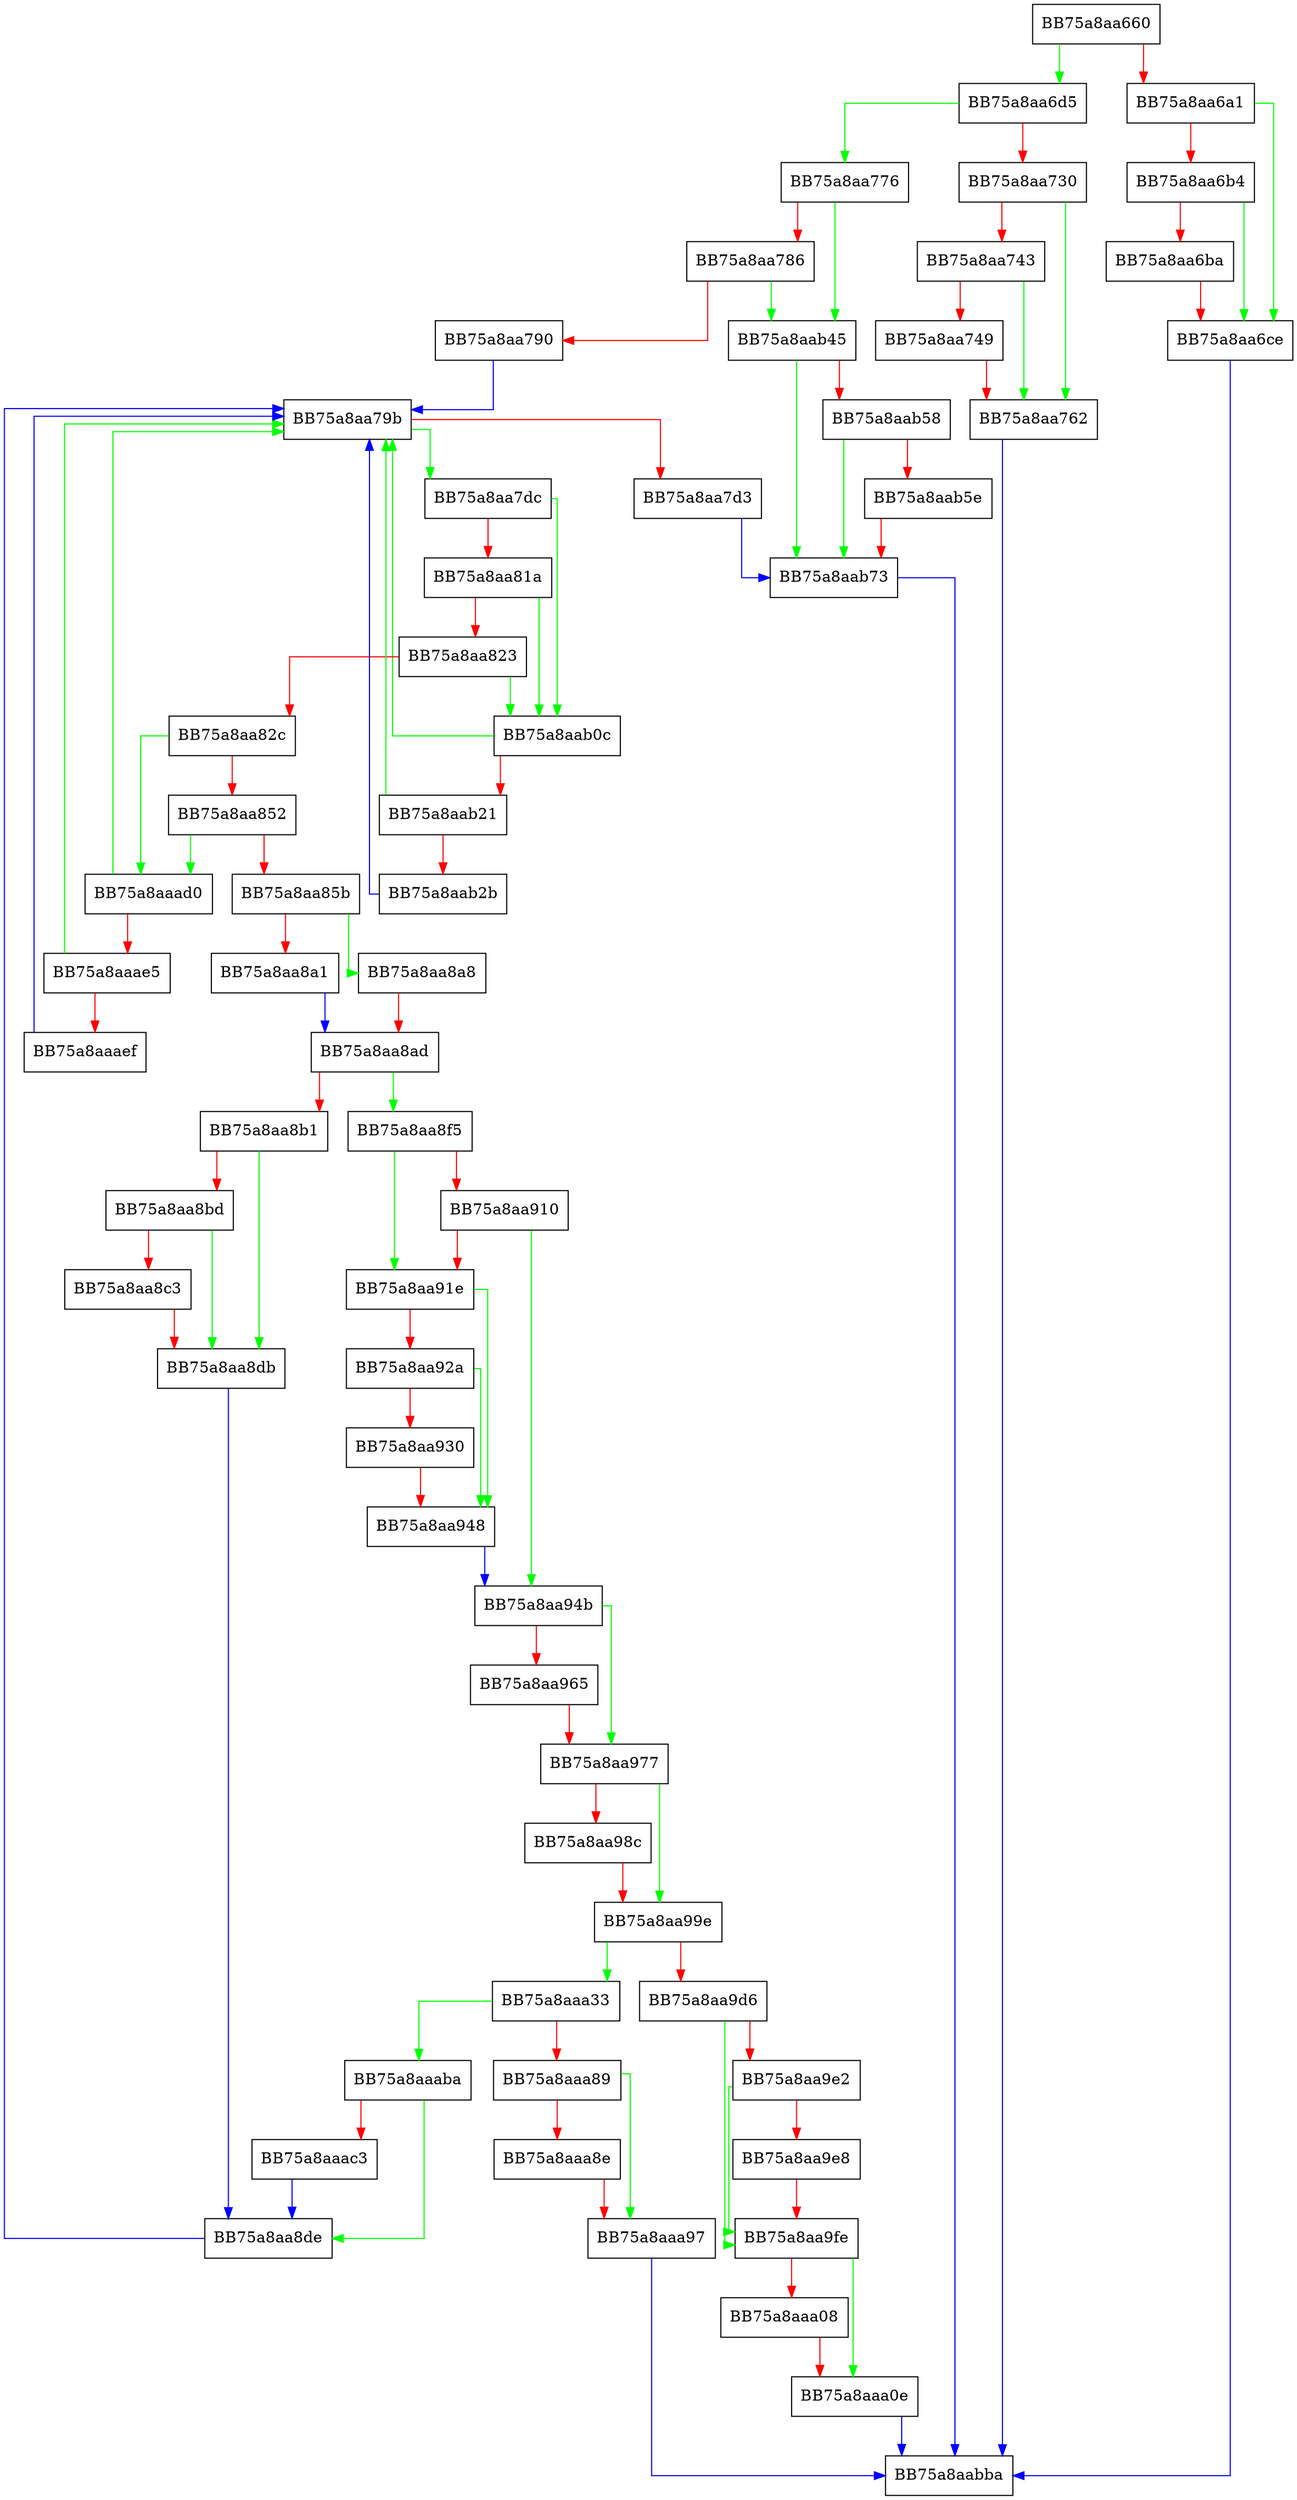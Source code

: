 digraph CollectUnknownAndNonfileSamples {
  node [shape="box"];
  graph [splines=ortho];
  BB75a8aa660 -> BB75a8aa6d5 [color="green"];
  BB75a8aa660 -> BB75a8aa6a1 [color="red"];
  BB75a8aa6a1 -> BB75a8aa6ce [color="green"];
  BB75a8aa6a1 -> BB75a8aa6b4 [color="red"];
  BB75a8aa6b4 -> BB75a8aa6ce [color="green"];
  BB75a8aa6b4 -> BB75a8aa6ba [color="red"];
  BB75a8aa6ba -> BB75a8aa6ce [color="red"];
  BB75a8aa6ce -> BB75a8aabba [color="blue"];
  BB75a8aa6d5 -> BB75a8aa776 [color="green"];
  BB75a8aa6d5 -> BB75a8aa730 [color="red"];
  BB75a8aa730 -> BB75a8aa762 [color="green"];
  BB75a8aa730 -> BB75a8aa743 [color="red"];
  BB75a8aa743 -> BB75a8aa762 [color="green"];
  BB75a8aa743 -> BB75a8aa749 [color="red"];
  BB75a8aa749 -> BB75a8aa762 [color="red"];
  BB75a8aa762 -> BB75a8aabba [color="blue"];
  BB75a8aa776 -> BB75a8aab45 [color="green"];
  BB75a8aa776 -> BB75a8aa786 [color="red"];
  BB75a8aa786 -> BB75a8aab45 [color="green"];
  BB75a8aa786 -> BB75a8aa790 [color="red"];
  BB75a8aa790 -> BB75a8aa79b [color="blue"];
  BB75a8aa79b -> BB75a8aa7dc [color="green"];
  BB75a8aa79b -> BB75a8aa7d3 [color="red"];
  BB75a8aa7d3 -> BB75a8aab73 [color="blue"];
  BB75a8aa7dc -> BB75a8aab0c [color="green"];
  BB75a8aa7dc -> BB75a8aa81a [color="red"];
  BB75a8aa81a -> BB75a8aab0c [color="green"];
  BB75a8aa81a -> BB75a8aa823 [color="red"];
  BB75a8aa823 -> BB75a8aab0c [color="green"];
  BB75a8aa823 -> BB75a8aa82c [color="red"];
  BB75a8aa82c -> BB75a8aaad0 [color="green"];
  BB75a8aa82c -> BB75a8aa852 [color="red"];
  BB75a8aa852 -> BB75a8aaad0 [color="green"];
  BB75a8aa852 -> BB75a8aa85b [color="red"];
  BB75a8aa85b -> BB75a8aa8a8 [color="green"];
  BB75a8aa85b -> BB75a8aa8a1 [color="red"];
  BB75a8aa8a1 -> BB75a8aa8ad [color="blue"];
  BB75a8aa8a8 -> BB75a8aa8ad [color="red"];
  BB75a8aa8ad -> BB75a8aa8f5 [color="green"];
  BB75a8aa8ad -> BB75a8aa8b1 [color="red"];
  BB75a8aa8b1 -> BB75a8aa8db [color="green"];
  BB75a8aa8b1 -> BB75a8aa8bd [color="red"];
  BB75a8aa8bd -> BB75a8aa8db [color="green"];
  BB75a8aa8bd -> BB75a8aa8c3 [color="red"];
  BB75a8aa8c3 -> BB75a8aa8db [color="red"];
  BB75a8aa8db -> BB75a8aa8de [color="blue"];
  BB75a8aa8de -> BB75a8aa79b [color="blue"];
  BB75a8aa8f5 -> BB75a8aa91e [color="green"];
  BB75a8aa8f5 -> BB75a8aa910 [color="red"];
  BB75a8aa910 -> BB75a8aa94b [color="green"];
  BB75a8aa910 -> BB75a8aa91e [color="red"];
  BB75a8aa91e -> BB75a8aa948 [color="green"];
  BB75a8aa91e -> BB75a8aa92a [color="red"];
  BB75a8aa92a -> BB75a8aa948 [color="green"];
  BB75a8aa92a -> BB75a8aa930 [color="red"];
  BB75a8aa930 -> BB75a8aa948 [color="red"];
  BB75a8aa948 -> BB75a8aa94b [color="blue"];
  BB75a8aa94b -> BB75a8aa977 [color="green"];
  BB75a8aa94b -> BB75a8aa965 [color="red"];
  BB75a8aa965 -> BB75a8aa977 [color="red"];
  BB75a8aa977 -> BB75a8aa99e [color="green"];
  BB75a8aa977 -> BB75a8aa98c [color="red"];
  BB75a8aa98c -> BB75a8aa99e [color="red"];
  BB75a8aa99e -> BB75a8aaa33 [color="green"];
  BB75a8aa99e -> BB75a8aa9d6 [color="red"];
  BB75a8aa9d6 -> BB75a8aa9fe [color="green"];
  BB75a8aa9d6 -> BB75a8aa9e2 [color="red"];
  BB75a8aa9e2 -> BB75a8aa9fe [color="green"];
  BB75a8aa9e2 -> BB75a8aa9e8 [color="red"];
  BB75a8aa9e8 -> BB75a8aa9fe [color="red"];
  BB75a8aa9fe -> BB75a8aaa0e [color="green"];
  BB75a8aa9fe -> BB75a8aaa08 [color="red"];
  BB75a8aaa08 -> BB75a8aaa0e [color="red"];
  BB75a8aaa0e -> BB75a8aabba [color="blue"];
  BB75a8aaa33 -> BB75a8aaaba [color="green"];
  BB75a8aaa33 -> BB75a8aaa89 [color="red"];
  BB75a8aaa89 -> BB75a8aaa97 [color="green"];
  BB75a8aaa89 -> BB75a8aaa8e [color="red"];
  BB75a8aaa8e -> BB75a8aaa97 [color="red"];
  BB75a8aaa97 -> BB75a8aabba [color="blue"];
  BB75a8aaaba -> BB75a8aa8de [color="green"];
  BB75a8aaaba -> BB75a8aaac3 [color="red"];
  BB75a8aaac3 -> BB75a8aa8de [color="blue"];
  BB75a8aaad0 -> BB75a8aa79b [color="green"];
  BB75a8aaad0 -> BB75a8aaae5 [color="red"];
  BB75a8aaae5 -> BB75a8aa79b [color="green"];
  BB75a8aaae5 -> BB75a8aaaef [color="red"];
  BB75a8aaaef -> BB75a8aa79b [color="blue"];
  BB75a8aab0c -> BB75a8aa79b [color="green"];
  BB75a8aab0c -> BB75a8aab21 [color="red"];
  BB75a8aab21 -> BB75a8aa79b [color="green"];
  BB75a8aab21 -> BB75a8aab2b [color="red"];
  BB75a8aab2b -> BB75a8aa79b [color="blue"];
  BB75a8aab45 -> BB75a8aab73 [color="green"];
  BB75a8aab45 -> BB75a8aab58 [color="red"];
  BB75a8aab58 -> BB75a8aab73 [color="green"];
  BB75a8aab58 -> BB75a8aab5e [color="red"];
  BB75a8aab5e -> BB75a8aab73 [color="red"];
  BB75a8aab73 -> BB75a8aabba [color="blue"];
}
